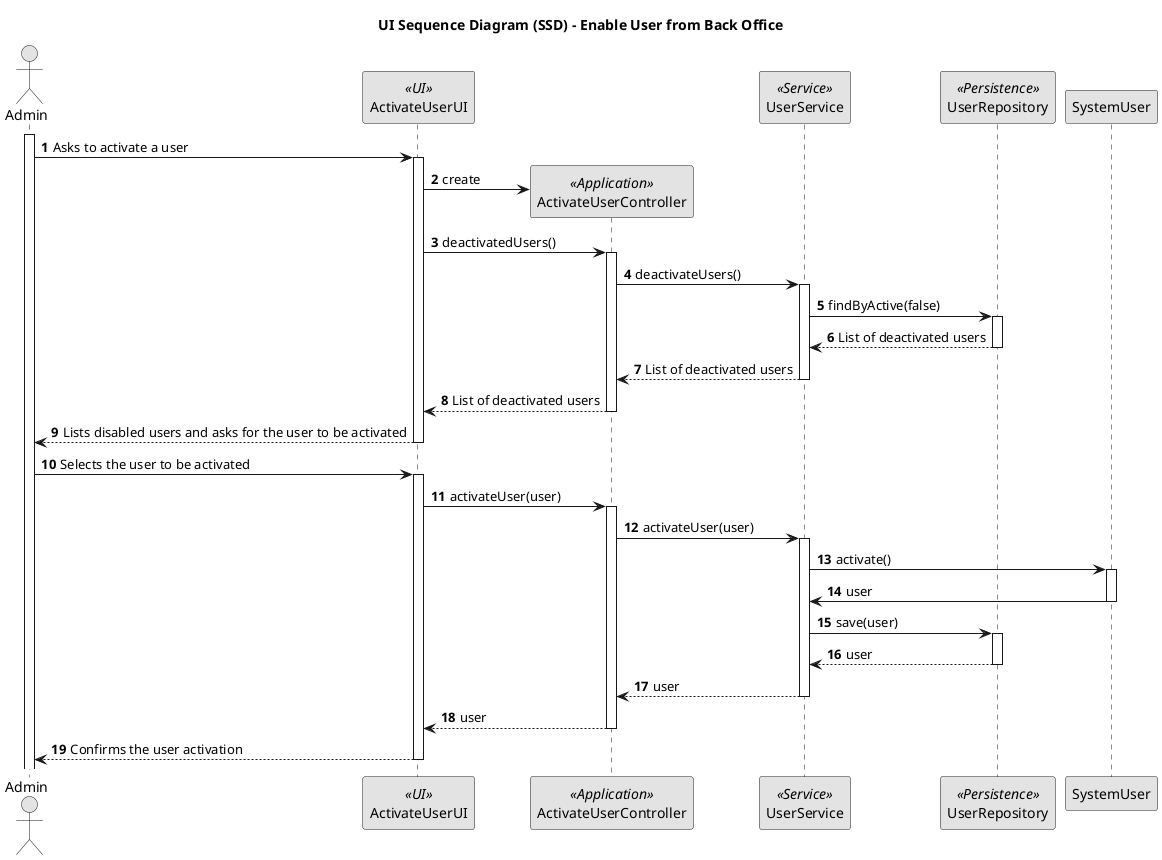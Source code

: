 @startuml
skinparam monochrome true
skinparam packageStyle rectangle
skinparam shadowing false

title UI Sequence Diagram (SSD) - Enable User from Back Office

autonumber

actor "Admin" as User
participant "ActivateUserUI" as UI <<UI>>
participant "ActivateUserController" as Controller <<Application>>
participant "UserService" as UserService <<Service>>
participant "UserRepository" as UserRepository <<Persistence>>

activate User

    User -> UI : Asks to activate a user
    activate UI

    UI -> Controller** : create

    UI -> Controller : deactivatedUsers()
    activate Controller

    Controller -> UserService : deactivateUsers()
    activate UserService

    UserService -> UserRepository : findByActive(false)
    activate UserRepository

    UserRepository --> UserService : List of deactivated users
    deactivate UserRepository

    UserService --> Controller : List of deactivated users
    deactivate UserService

    Controller --> UI : List of deactivated users
    deactivate Controller

    UI --> User : Lists disabled users and asks for the user to be activated
    deactivate UI

    User -> UI : Selects the user to be activated
    activate UI

    UI -> Controller : activateUser(user)
    activate Controller

    Controller -> UserService : activateUser(user)
    activate UserService

    UserService -> SystemUser : activate()
    activate SystemUser

    SystemUser -> UserService : user
    deactivate SystemUser

    UserService -> UserRepository : save(user)
    activate UserRepository

    UserRepository --> UserService : user
    deactivate UserRepository

    UserService --> Controller : user
    deactivate UserService

    Controller --> UI : user
    deactivate Controller

    UI --> User : Confirms the user activation
    deactivate UI






@enduml